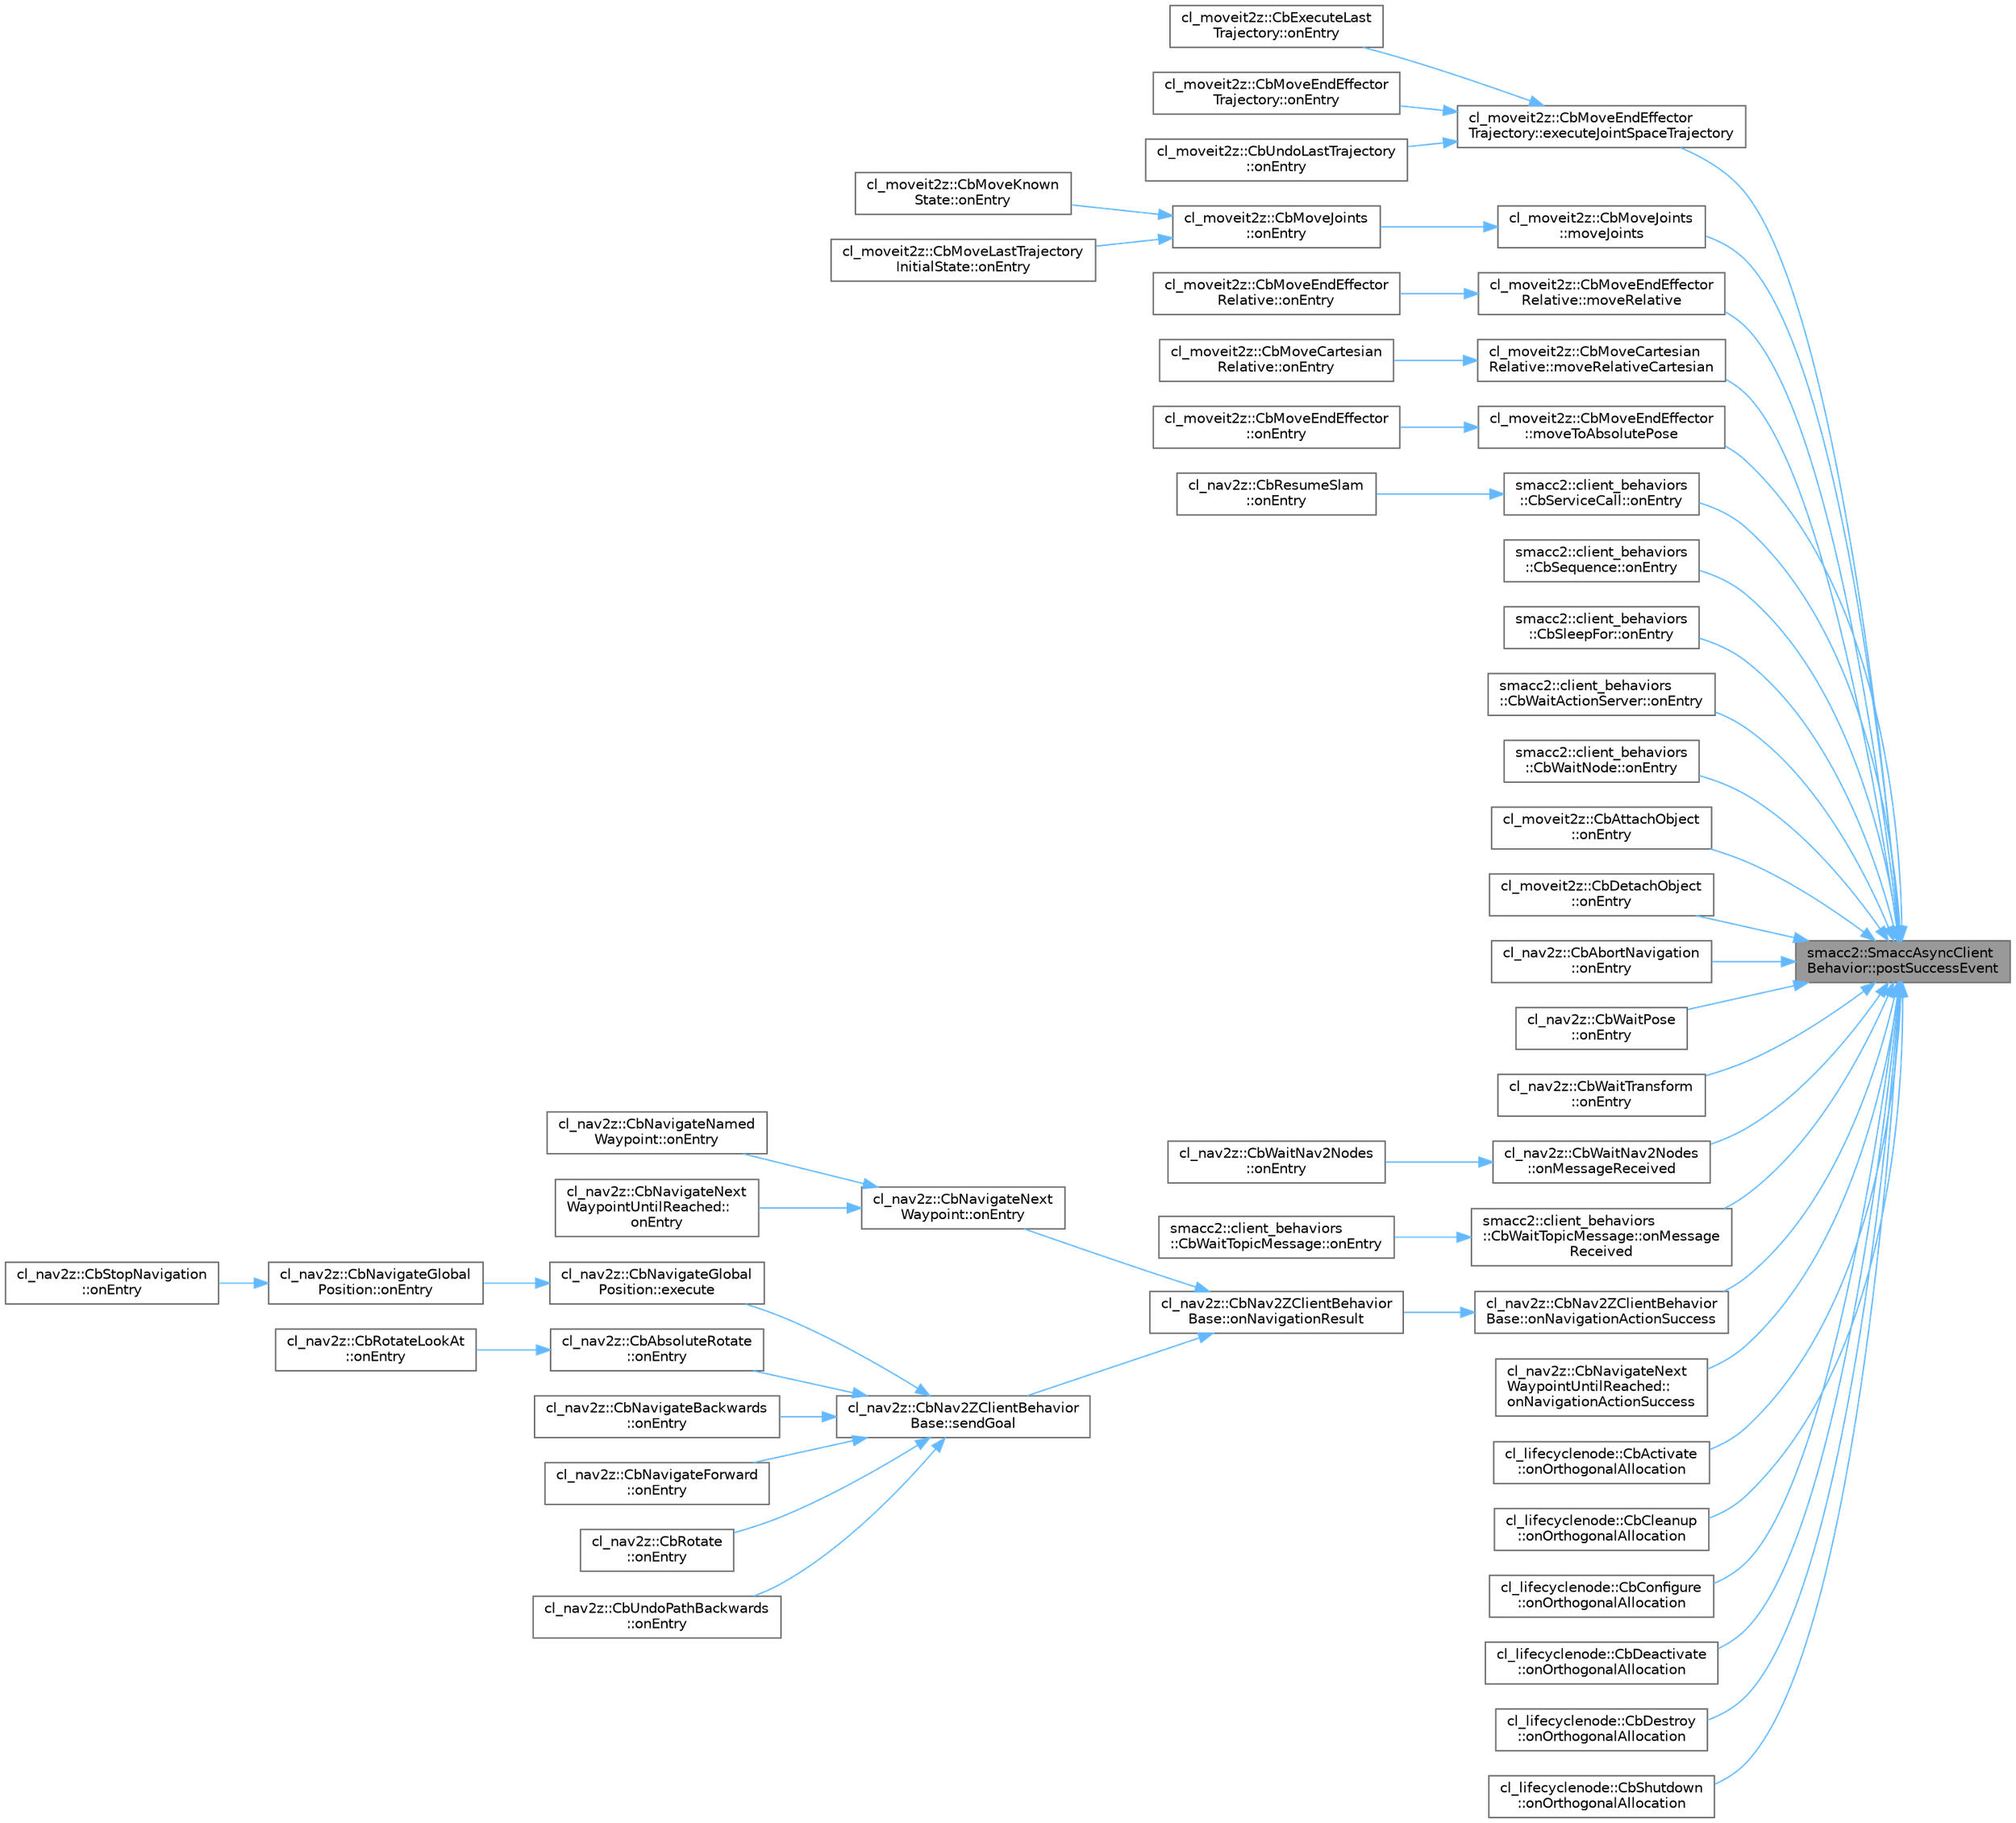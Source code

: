 digraph "smacc2::SmaccAsyncClientBehavior::postSuccessEvent"
{
 // LATEX_PDF_SIZE
  bgcolor="transparent";
  edge [fontname=Helvetica,fontsize=10,labelfontname=Helvetica,labelfontsize=10];
  node [fontname=Helvetica,fontsize=10,shape=box,height=0.2,width=0.4];
  rankdir="RL";
  Node1 [label="smacc2::SmaccAsyncClient\lBehavior::postSuccessEvent",height=0.2,width=0.4,color="gray40", fillcolor="grey60", style="filled", fontcolor="black",tooltip=" "];
  Node1 -> Node2 [dir="back",color="steelblue1",style="solid"];
  Node2 [label="cl_moveit2z::CbMoveEndEffector\lTrajectory::executeJointSpaceTrajectory",height=0.2,width=0.4,color="grey40", fillcolor="white", style="filled",URL="$classcl__moveit2z_1_1CbMoveEndEffectorTrajectory.html#ab7ef6d5c4428d9f7e1ac05f8d530921e",tooltip=" "];
  Node2 -> Node3 [dir="back",color="steelblue1",style="solid"];
  Node3 [label="cl_moveit2z::CbExecuteLast\lTrajectory::onEntry",height=0.2,width=0.4,color="grey40", fillcolor="white", style="filled",URL="$classcl__moveit2z_1_1CbExecuteLastTrajectory.html#ac9bcff11f50ac9e46cf3c686480d6701",tooltip=" "];
  Node2 -> Node4 [dir="back",color="steelblue1",style="solid"];
  Node4 [label="cl_moveit2z::CbMoveEndEffector\lTrajectory::onEntry",height=0.2,width=0.4,color="grey40", fillcolor="white", style="filled",URL="$classcl__moveit2z_1_1CbMoveEndEffectorTrajectory.html#a9fd96e90f5bac10e611806e37a087378",tooltip=" "];
  Node2 -> Node5 [dir="back",color="steelblue1",style="solid"];
  Node5 [label="cl_moveit2z::CbUndoLastTrajectory\l::onEntry",height=0.2,width=0.4,color="grey40", fillcolor="white", style="filled",URL="$classcl__moveit2z_1_1CbUndoLastTrajectory.html#a16d267121356eeb0c8042ae8af07793f",tooltip=" "];
  Node1 -> Node6 [dir="back",color="steelblue1",style="solid"];
  Node6 [label="cl_moveit2z::CbMoveJoints\l::moveJoints",height=0.2,width=0.4,color="grey40", fillcolor="white", style="filled",URL="$classcl__moveit2z_1_1CbMoveJoints.html#aac85e88c19415e5364b5e504d74b55d7",tooltip=" "];
  Node6 -> Node7 [dir="back",color="steelblue1",style="solid"];
  Node7 [label="cl_moveit2z::CbMoveJoints\l::onEntry",height=0.2,width=0.4,color="grey40", fillcolor="white", style="filled",URL="$classcl__moveit2z_1_1CbMoveJoints.html#a7efc080bffd30f1d4fc4d6eb3b17b5a9",tooltip=" "];
  Node7 -> Node8 [dir="back",color="steelblue1",style="solid"];
  Node8 [label="cl_moveit2z::CbMoveKnown\lState::onEntry",height=0.2,width=0.4,color="grey40", fillcolor="white", style="filled",URL="$classcl__moveit2z_1_1CbMoveKnownState.html#af841237a90043a819c190658cb731626",tooltip=" "];
  Node7 -> Node9 [dir="back",color="steelblue1",style="solid"];
  Node9 [label="cl_moveit2z::CbMoveLastTrajectory\lInitialState::onEntry",height=0.2,width=0.4,color="grey40", fillcolor="white", style="filled",URL="$classcl__moveit2z_1_1CbMoveLastTrajectoryInitialState.html#ad24c008d5ff35d9475ad658015e88317",tooltip=" "];
  Node1 -> Node10 [dir="back",color="steelblue1",style="solid"];
  Node10 [label="cl_moveit2z::CbMoveEndEffector\lRelative::moveRelative",height=0.2,width=0.4,color="grey40", fillcolor="white", style="filled",URL="$classcl__moveit2z_1_1CbMoveEndEffectorRelative.html#aa93d7ed1f63b7d42d016e0413b1d6ad7",tooltip=" "];
  Node10 -> Node11 [dir="back",color="steelblue1",style="solid"];
  Node11 [label="cl_moveit2z::CbMoveEndEffector\lRelative::onEntry",height=0.2,width=0.4,color="grey40", fillcolor="white", style="filled",URL="$classcl__moveit2z_1_1CbMoveEndEffectorRelative.html#ae53023af1086a67ad0e5248663573e53",tooltip=" "];
  Node1 -> Node12 [dir="back",color="steelblue1",style="solid"];
  Node12 [label="cl_moveit2z::CbMoveCartesian\lRelative::moveRelativeCartesian",height=0.2,width=0.4,color="grey40", fillcolor="white", style="filled",URL="$classcl__moveit2z_1_1CbMoveCartesianRelative.html#af381fa1ebfd4507342503d70f0eafa9f",tooltip=" "];
  Node12 -> Node13 [dir="back",color="steelblue1",style="solid"];
  Node13 [label="cl_moveit2z::CbMoveCartesian\lRelative::onEntry",height=0.2,width=0.4,color="grey40", fillcolor="white", style="filled",URL="$classcl__moveit2z_1_1CbMoveCartesianRelative.html#a4f61e18b67bb0d23243937f1c0eb972f",tooltip=" "];
  Node1 -> Node14 [dir="back",color="steelblue1",style="solid"];
  Node14 [label="cl_moveit2z::CbMoveEndEffector\l::moveToAbsolutePose",height=0.2,width=0.4,color="grey40", fillcolor="white", style="filled",URL="$classcl__moveit2z_1_1CbMoveEndEffector.html#a06e928ed4407b4aead6a2147c916bcbb",tooltip=" "];
  Node14 -> Node15 [dir="back",color="steelblue1",style="solid"];
  Node15 [label="cl_moveit2z::CbMoveEndEffector\l::onEntry",height=0.2,width=0.4,color="grey40", fillcolor="white", style="filled",URL="$classcl__moveit2z_1_1CbMoveEndEffector.html#ac21074ac8664d01a93c5b62d0a20ac50",tooltip=" "];
  Node1 -> Node16 [dir="back",color="steelblue1",style="solid"];
  Node16 [label="smacc2::client_behaviors\l::CbServiceCall::onEntry",height=0.2,width=0.4,color="grey40", fillcolor="white", style="filled",URL="$classsmacc2_1_1client__behaviors_1_1CbServiceCall.html#a6049c06953bb8f27da6091e46326c216",tooltip=" "];
  Node16 -> Node17 [dir="back",color="steelblue1",style="solid"];
  Node17 [label="cl_nav2z::CbResumeSlam\l::onEntry",height=0.2,width=0.4,color="grey40", fillcolor="white", style="filled",URL="$classcl__nav2z_1_1CbResumeSlam.html#a12e6681b8c02ca2334a7c2859dd3c4b5",tooltip=" "];
  Node1 -> Node18 [dir="back",color="steelblue1",style="solid"];
  Node18 [label="smacc2::client_behaviors\l::CbSequence::onEntry",height=0.2,width=0.4,color="grey40", fillcolor="white", style="filled",URL="$classsmacc2_1_1client__behaviors_1_1CbSequence.html#a10a20843aeec1423678a83b276de9937",tooltip=" "];
  Node1 -> Node19 [dir="back",color="steelblue1",style="solid"];
  Node19 [label="smacc2::client_behaviors\l::CbSleepFor::onEntry",height=0.2,width=0.4,color="grey40", fillcolor="white", style="filled",URL="$classsmacc2_1_1client__behaviors_1_1CbSleepFor.html#a153f4e7ed6c5c3e44d0860ed144550c4",tooltip=" "];
  Node1 -> Node20 [dir="back",color="steelblue1",style="solid"];
  Node20 [label="smacc2::client_behaviors\l::CbWaitActionServer::onEntry",height=0.2,width=0.4,color="grey40", fillcolor="white", style="filled",URL="$classsmacc2_1_1client__behaviors_1_1CbWaitActionServer.html#a4ee43154d74c3f69db4d1b11241c623f",tooltip=" "];
  Node1 -> Node21 [dir="back",color="steelblue1",style="solid"];
  Node21 [label="smacc2::client_behaviors\l::CbWaitNode::onEntry",height=0.2,width=0.4,color="grey40", fillcolor="white", style="filled",URL="$classsmacc2_1_1client__behaviors_1_1CbWaitNode.html#a633991b94c29d53c4654212b3ab6d908",tooltip=" "];
  Node1 -> Node22 [dir="back",color="steelblue1",style="solid"];
  Node22 [label="cl_moveit2z::CbAttachObject\l::onEntry",height=0.2,width=0.4,color="grey40", fillcolor="white", style="filled",URL="$classcl__moveit2z_1_1CbAttachObject.html#a10b91a3fdbe2f6af80ed230fd9fe80fe",tooltip=" "];
  Node1 -> Node23 [dir="back",color="steelblue1",style="solid"];
  Node23 [label="cl_moveit2z::CbDetachObject\l::onEntry",height=0.2,width=0.4,color="grey40", fillcolor="white", style="filled",URL="$classcl__moveit2z_1_1CbDetachObject.html#aaf4240d28b25e847df2be730fd49a017",tooltip=" "];
  Node1 -> Node24 [dir="back",color="steelblue1",style="solid"];
  Node24 [label="cl_nav2z::CbAbortNavigation\l::onEntry",height=0.2,width=0.4,color="grey40", fillcolor="white", style="filled",URL="$classcl__nav2z_1_1CbAbortNavigation.html#a41a61442f656bd3efdd41274c5adfab3",tooltip=" "];
  Node1 -> Node25 [dir="back",color="steelblue1",style="solid"];
  Node25 [label="cl_nav2z::CbWaitPose\l::onEntry",height=0.2,width=0.4,color="grey40", fillcolor="white", style="filled",URL="$classcl__nav2z_1_1CbWaitPose.html#ad7fefe80e23680cb624b5445dde4765b",tooltip=" "];
  Node1 -> Node26 [dir="back",color="steelblue1",style="solid"];
  Node26 [label="cl_nav2z::CbWaitTransform\l::onEntry",height=0.2,width=0.4,color="grey40", fillcolor="white", style="filled",URL="$classcl__nav2z_1_1CbWaitTransform.html#aab1d8c287d24fd2e14efc2fdab6bb2ae",tooltip=" "];
  Node1 -> Node27 [dir="back",color="steelblue1",style="solid"];
  Node27 [label="cl_nav2z::CbWaitNav2Nodes\l::onMessageReceived",height=0.2,width=0.4,color="grey40", fillcolor="white", style="filled",URL="$classcl__nav2z_1_1CbWaitNav2Nodes.html#a444c563ea6a6a3af6988fbb35a79bfb8",tooltip=" "];
  Node27 -> Node28 [dir="back",color="steelblue1",style="solid"];
  Node28 [label="cl_nav2z::CbWaitNav2Nodes\l::onEntry",height=0.2,width=0.4,color="grey40", fillcolor="white", style="filled",URL="$classcl__nav2z_1_1CbWaitNav2Nodes.html#a2bb49a9bebd31942978aa3e55252e18c",tooltip=" "];
  Node1 -> Node29 [dir="back",color="steelblue1",style="solid"];
  Node29 [label="smacc2::client_behaviors\l::CbWaitTopicMessage::onMessage\lReceived",height=0.2,width=0.4,color="grey40", fillcolor="white", style="filled",URL="$classsmacc2_1_1client__behaviors_1_1CbWaitTopicMessage.html#a373938a6c7bd8c0cead2a70000ece324",tooltip=" "];
  Node29 -> Node30 [dir="back",color="steelblue1",style="solid"];
  Node30 [label="smacc2::client_behaviors\l::CbWaitTopicMessage::onEntry",height=0.2,width=0.4,color="grey40", fillcolor="white", style="filled",URL="$classsmacc2_1_1client__behaviors_1_1CbWaitTopicMessage.html#af32119d355d659a52f61b7ec86139248",tooltip=" "];
  Node1 -> Node31 [dir="back",color="steelblue1",style="solid"];
  Node31 [label="cl_nav2z::CbNav2ZClientBehavior\lBase::onNavigationActionSuccess",height=0.2,width=0.4,color="grey40", fillcolor="white", style="filled",URL="$classcl__nav2z_1_1CbNav2ZClientBehaviorBase.html#ab56a07ee9a373cb628f02bc90a658260",tooltip=" "];
  Node31 -> Node32 [dir="back",color="steelblue1",style="solid"];
  Node32 [label="cl_nav2z::CbNav2ZClientBehavior\lBase::onNavigationResult",height=0.2,width=0.4,color="grey40", fillcolor="white", style="filled",URL="$classcl__nav2z_1_1CbNav2ZClientBehaviorBase.html#a27843e175cfac316a613a0a342c7e450",tooltip=" "];
  Node32 -> Node33 [dir="back",color="steelblue1",style="solid"];
  Node33 [label="cl_nav2z::CbNavigateNext\lWaypoint::onEntry",height=0.2,width=0.4,color="grey40", fillcolor="white", style="filled",URL="$classcl__nav2z_1_1CbNavigateNextWaypoint.html#ac546e1622eb9894228846b814e48afea",tooltip=" "];
  Node33 -> Node34 [dir="back",color="steelblue1",style="solid"];
  Node34 [label="cl_nav2z::CbNavigateNamed\lWaypoint::onEntry",height=0.2,width=0.4,color="grey40", fillcolor="white", style="filled",URL="$classcl__nav2z_1_1CbNavigateNamedWaypoint.html#a08fc01469398220c035e7c3fac4ae598",tooltip=" "];
  Node33 -> Node35 [dir="back",color="steelblue1",style="solid"];
  Node35 [label="cl_nav2z::CbNavigateNext\lWaypointUntilReached::\lonEntry",height=0.2,width=0.4,color="grey40", fillcolor="white", style="filled",URL="$classcl__nav2z_1_1CbNavigateNextWaypointUntilReached.html#a8768836e087f12cbb477aa509e28a947",tooltip=" "];
  Node32 -> Node36 [dir="back",color="steelblue1",style="solid"];
  Node36 [label="cl_nav2z::CbNav2ZClientBehavior\lBase::sendGoal",height=0.2,width=0.4,color="grey40", fillcolor="white", style="filled",URL="$classcl__nav2z_1_1CbNav2ZClientBehaviorBase.html#a1b4b0601a185ffc77453c1a5b35d21e0",tooltip=" "];
  Node36 -> Node37 [dir="back",color="steelblue1",style="solid"];
  Node37 [label="cl_nav2z::CbNavigateGlobal\lPosition::execute",height=0.2,width=0.4,color="grey40", fillcolor="white", style="filled",URL="$classcl__nav2z_1_1CbNavigateGlobalPosition.html#acc4b46d05935ce9f6afd3abc583d15d1",tooltip=" "];
  Node37 -> Node38 [dir="back",color="steelblue1",style="solid"];
  Node38 [label="cl_nav2z::CbNavigateGlobal\lPosition::onEntry",height=0.2,width=0.4,color="grey40", fillcolor="white", style="filled",URL="$classcl__nav2z_1_1CbNavigateGlobalPosition.html#a4d66c40d65ba439921e9b6fce8709ae3",tooltip=" "];
  Node38 -> Node39 [dir="back",color="steelblue1",style="solid"];
  Node39 [label="cl_nav2z::CbStopNavigation\l::onEntry",height=0.2,width=0.4,color="grey40", fillcolor="white", style="filled",URL="$classcl__nav2z_1_1CbStopNavigation.html#a7928708eb42b3ab14df5f280a5c86b1a",tooltip=" "];
  Node36 -> Node40 [dir="back",color="steelblue1",style="solid"];
  Node40 [label="cl_nav2z::CbAbsoluteRotate\l::onEntry",height=0.2,width=0.4,color="grey40", fillcolor="white", style="filled",URL="$classcl__nav2z_1_1CbAbsoluteRotate.html#a7a0d844c774290aa785c14a3e7d87f05",tooltip=" "];
  Node40 -> Node41 [dir="back",color="steelblue1",style="solid"];
  Node41 [label="cl_nav2z::CbRotateLookAt\l::onEntry",height=0.2,width=0.4,color="grey40", fillcolor="white", style="filled",URL="$classcl__nav2z_1_1CbRotateLookAt.html#a415f89642f17e9111647d2318ed9b053",tooltip=" "];
  Node36 -> Node42 [dir="back",color="steelblue1",style="solid"];
  Node42 [label="cl_nav2z::CbNavigateBackwards\l::onEntry",height=0.2,width=0.4,color="grey40", fillcolor="white", style="filled",URL="$classcl__nav2z_1_1CbNavigateBackwards.html#acef8d8088ab7c70d8cbdcbecbaae8f80",tooltip=" "];
  Node36 -> Node43 [dir="back",color="steelblue1",style="solid"];
  Node43 [label="cl_nav2z::CbNavigateForward\l::onEntry",height=0.2,width=0.4,color="grey40", fillcolor="white", style="filled",URL="$classcl__nav2z_1_1CbNavigateForward.html#ae56089851b4128ca0adeeb3c885770cf",tooltip=" "];
  Node36 -> Node44 [dir="back",color="steelblue1",style="solid"];
  Node44 [label="cl_nav2z::CbRotate\l::onEntry",height=0.2,width=0.4,color="grey40", fillcolor="white", style="filled",URL="$classcl__nav2z_1_1CbRotate.html#a73303c69ad571c99128374b7b9627154",tooltip=" "];
  Node36 -> Node45 [dir="back",color="steelblue1",style="solid"];
  Node45 [label="cl_nav2z::CbUndoPathBackwards\l::onEntry",height=0.2,width=0.4,color="grey40", fillcolor="white", style="filled",URL="$classcl__nav2z_1_1CbUndoPathBackwards.html#a91ca11650da3d18f9815794613f95644",tooltip=" "];
  Node1 -> Node46 [dir="back",color="steelblue1",style="solid"];
  Node46 [label="cl_nav2z::CbNavigateNext\lWaypointUntilReached::\lonNavigationActionSuccess",height=0.2,width=0.4,color="grey40", fillcolor="white", style="filled",URL="$classcl__nav2z_1_1CbNavigateNextWaypointUntilReached.html#a2f87fc1116b5c92b56ca1abcd812b861",tooltip=" "];
  Node1 -> Node47 [dir="back",color="steelblue1",style="solid"];
  Node47 [label="cl_lifecyclenode::CbActivate\l::onOrthogonalAllocation",height=0.2,width=0.4,color="grey40", fillcolor="white", style="filled",URL="$classcl__lifecyclenode_1_1CbActivate.html#a9e99f881cd4133b4635a20fc5175b510",tooltip=" "];
  Node1 -> Node48 [dir="back",color="steelblue1",style="solid"];
  Node48 [label="cl_lifecyclenode::CbCleanup\l::onOrthogonalAllocation",height=0.2,width=0.4,color="grey40", fillcolor="white", style="filled",URL="$classcl__lifecyclenode_1_1CbCleanup.html#af64ae4e2a46040028115a29519bc7255",tooltip=" "];
  Node1 -> Node49 [dir="back",color="steelblue1",style="solid"];
  Node49 [label="cl_lifecyclenode::CbConfigure\l::onOrthogonalAllocation",height=0.2,width=0.4,color="grey40", fillcolor="white", style="filled",URL="$classcl__lifecyclenode_1_1CbConfigure.html#af445dd34c48b165f96bdda83b50de854",tooltip=" "];
  Node1 -> Node50 [dir="back",color="steelblue1",style="solid"];
  Node50 [label="cl_lifecyclenode::CbDeactivate\l::onOrthogonalAllocation",height=0.2,width=0.4,color="grey40", fillcolor="white", style="filled",URL="$classcl__lifecyclenode_1_1CbDeactivate.html#af085c3e6bd400e8af848092f7b83a9eb",tooltip=" "];
  Node1 -> Node51 [dir="back",color="steelblue1",style="solid"];
  Node51 [label="cl_lifecyclenode::CbDestroy\l::onOrthogonalAllocation",height=0.2,width=0.4,color="grey40", fillcolor="white", style="filled",URL="$classcl__lifecyclenode_1_1CbDestroy.html#abd4f2a5adb601d10d4f1a6e1ec0fcc31",tooltip=" "];
  Node1 -> Node52 [dir="back",color="steelblue1",style="solid"];
  Node52 [label="cl_lifecyclenode::CbShutdown\l::onOrthogonalAllocation",height=0.2,width=0.4,color="grey40", fillcolor="white", style="filled",URL="$classcl__lifecyclenode_1_1CbShutdown.html#ac3ba338f90ea349a0d61306400a9ea95",tooltip=" "];
}
